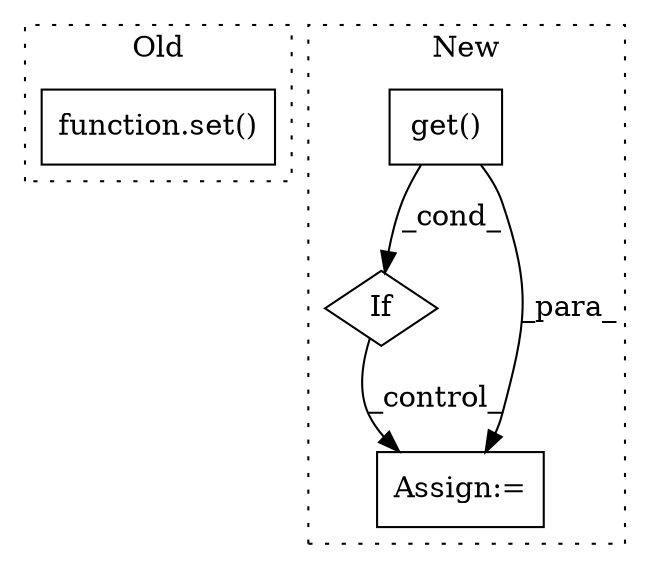digraph G {
subgraph cluster0 {
1 [label="function.set()" a="75" s="12327" l="5" shape="box"];
label = "Old";
style="dotted";
}
subgraph cluster1 {
2 [label="get()" a="75" s="13026,13061" l="29,1" shape="box"];
3 [label="If" a="96" s="13095" l="3" shape="diamond"];
4 [label="Assign:=" a="68" s="13421" l="3" shape="box"];
label = "New";
style="dotted";
}
2 -> 4 [label="_para_"];
2 -> 3 [label="_cond_"];
3 -> 4 [label="_control_"];
}
